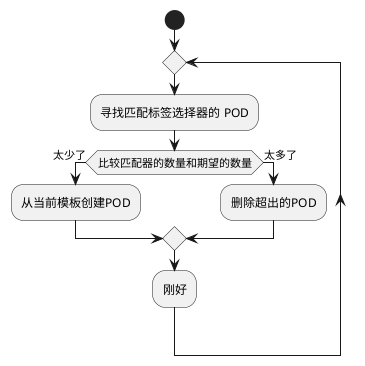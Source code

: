 @startuml repilcationController
start
repeat
:寻找匹配标签选择器的 POD;
if(比较匹配器的数量和期望的数量) then (太少了)
    :从当前模板创建POD;
else(太多了)
    :删除超出的POD;
endif
:刚好;
@enduml

